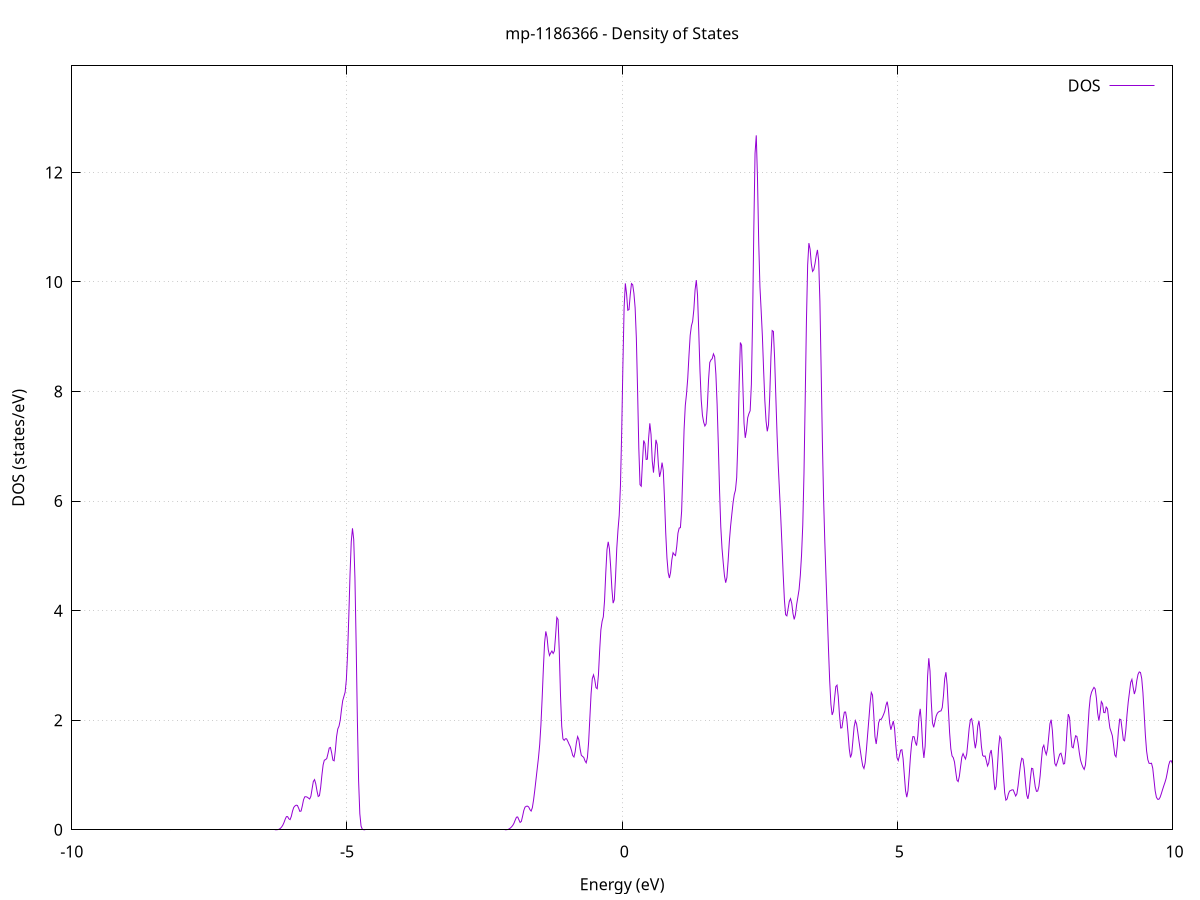 set title 'mp-1186366 - Density of States'
set xlabel 'Energy (eV)'
set ylabel 'DOS (states/eV)'
set grid
set xrange [-10:10]
set yrange [0:13.945]
set xzeroaxis lt -1
set terminal png size 800,600
set output 'mp-1186366_dos_gnuplot.png'
plot '-' using 1:2 with lines title 'DOS'
-8.212600 0.000000
-8.190400 0.000000
-8.168200 0.000000
-8.145900 0.000000
-8.123700 0.000000
-8.101500 0.000000
-8.079200 0.000000
-8.057000 0.000000
-8.034800 0.000000
-8.012500 0.000000
-7.990300 0.000000
-7.968100 0.000000
-7.945800 0.000000
-7.923600 0.000000
-7.901400 0.000000
-7.879100 0.000000
-7.856900 0.000000
-7.834700 0.000000
-7.812400 0.000000
-7.790200 0.000000
-7.768000 0.000000
-7.745700 0.000000
-7.723500 0.000000
-7.701300 0.000000
-7.679000 0.000000
-7.656800 0.000000
-7.634600 0.000000
-7.612300 0.000000
-7.590100 0.000000
-7.567900 0.000000
-7.545600 0.000000
-7.523400 0.000000
-7.501200 0.000000
-7.478900 0.000000
-7.456700 0.000000
-7.434500 0.000000
-7.412200 0.000000
-7.390000 0.000000
-7.367800 0.000000
-7.345500 0.000000
-7.323300 0.000000
-7.301100 0.000000
-7.278800 0.000000
-7.256600 0.000000
-7.234400 0.000000
-7.212100 0.000000
-7.189900 0.000000
-7.167700 0.000000
-7.145400 0.000000
-7.123200 0.000000
-7.101000 0.000000
-7.078700 0.000000
-7.056500 0.000000
-7.034300 0.000000
-7.012000 0.000000
-6.989800 0.000000
-6.967600 0.000000
-6.945300 0.000000
-6.923100 0.000000
-6.900900 0.000000
-6.878600 0.000000
-6.856400 0.000000
-6.834200 0.000000
-6.811900 0.000000
-6.789700 0.000000
-6.767500 0.000000
-6.745200 0.000000
-6.723000 0.000000
-6.700800 0.000000
-6.678500 0.000000
-6.656300 0.000000
-6.634100 0.000000
-6.611800 0.000000
-6.589600 0.000000
-6.567400 0.000000
-6.545100 0.000000
-6.522900 0.000000
-6.500700 0.000000
-6.478400 0.000000
-6.456200 0.000000
-6.434000 0.000000
-6.411700 0.000000
-6.389500 0.000000
-6.367300 0.000000
-6.345000 0.000000
-6.322800 0.000000
-6.300600 0.000100
-6.278300 0.000600
-6.256100 0.003000
-6.233900 0.010000
-6.211600 0.024600
-6.189400 0.048000
-6.167200 0.081600
-6.144900 0.129900
-6.122700 0.191500
-6.100500 0.240200
-6.078200 0.239900
-6.056000 0.199800
-6.033800 0.185700
-6.011500 0.243900
-5.989300 0.340300
-5.967100 0.408300
-5.944800 0.435200
-5.922600 0.449300
-5.900400 0.443800
-5.878100 0.394300
-5.855900 0.335600
-5.833700 0.342400
-5.811400 0.435300
-5.789200 0.547200
-5.767000 0.601500
-5.744700 0.603300
-5.722500 0.595700
-5.700300 0.578900
-5.678000 0.561900
-5.655800 0.610900
-5.633600 0.747500
-5.611300 0.881500
-5.589100 0.915900
-5.566900 0.839300
-5.544600 0.707200
-5.522400 0.607800
-5.500200 0.623200
-5.478000 0.773400
-5.455700 0.995100
-5.433500 1.183100
-5.411300 1.270800
-5.389000 1.280300
-5.366800 1.301400
-5.344600 1.392000
-5.322300 1.492000
-5.300100 1.502500
-5.277900 1.403500
-5.255600 1.272000
-5.233400 1.258600
-5.211200 1.446300
-5.188900 1.701100
-5.166700 1.840700
-5.144500 1.892000
-5.122200 2.000600
-5.100000 2.190700
-5.077800 2.354700
-5.055500 2.434400
-5.033300 2.513200
-5.011100 2.741200
-4.988800 3.212200
-4.966600 3.899000
-4.944400 4.658000
-4.922100 5.258700
-4.899900 5.502700
-4.877700 5.305200
-4.855400 4.601100
-4.833200 3.398100
-4.811000 2.004400
-4.788700 0.896600
-4.766500 0.293500
-4.744300 0.068700
-4.722000 0.011300
-4.699800 0.001300
-4.677600 0.000100
-4.655300 0.000000
-4.633100 0.000000
-4.610900 0.000000
-4.588600 0.000000
-4.566400 0.000000
-4.544200 0.000000
-4.521900 0.000000
-4.499700 0.000000
-4.477500 0.000000
-4.455200 0.000000
-4.433000 0.000000
-4.410800 0.000000
-4.388500 0.000000
-4.366300 0.000000
-4.344100 0.000000
-4.321800 0.000000
-4.299600 0.000000
-4.277400 0.000000
-4.255100 0.000000
-4.232900 0.000000
-4.210700 0.000000
-4.188400 0.000000
-4.166200 0.000000
-4.144000 0.000000
-4.121700 0.000000
-4.099500 0.000000
-4.077300 0.000000
-4.055000 0.000000
-4.032800 0.000000
-4.010600 0.000000
-3.988300 0.000000
-3.966100 0.000000
-3.943900 0.000000
-3.921600 0.000000
-3.899400 0.000000
-3.877200 0.000000
-3.854900 0.000000
-3.832700 0.000000
-3.810500 0.000000
-3.788200 0.000000
-3.766000 0.000000
-3.743800 0.000000
-3.721500 0.000000
-3.699300 0.000000
-3.677100 0.000000
-3.654800 0.000000
-3.632600 0.000000
-3.610400 0.000000
-3.588100 0.000000
-3.565900 0.000000
-3.543700 0.000000
-3.521400 0.000000
-3.499200 0.000000
-3.477000 0.000000
-3.454700 0.000000
-3.432500 0.000000
-3.410300 0.000000
-3.388000 0.000000
-3.365800 0.000000
-3.343600 0.000000
-3.321300 0.000000
-3.299100 0.000000
-3.276900 0.000000
-3.254600 0.000000
-3.232400 0.000000
-3.210200 0.000000
-3.187900 0.000000
-3.165700 0.000000
-3.143500 0.000000
-3.121200 0.000000
-3.099000 0.000000
-3.076800 0.000000
-3.054500 0.000000
-3.032300 0.000000
-3.010100 0.000000
-2.987800 0.000000
-2.965600 0.000000
-2.943400 0.000000
-2.921100 0.000000
-2.898900 0.000000
-2.876700 0.000000
-2.854400 0.000000
-2.832200 0.000000
-2.810000 0.000000
-2.787700 0.000000
-2.765500 0.000000
-2.743300 0.000000
-2.721000 0.000000
-2.698800 0.000000
-2.676600 0.000000
-2.654300 0.000000
-2.632100 0.000000
-2.609900 0.000000
-2.587600 0.000000
-2.565400 0.000000
-2.543200 0.000000
-2.520900 0.000000
-2.498700 0.000000
-2.476500 0.000000
-2.454200 0.000000
-2.432000 0.000000
-2.409800 0.000000
-2.387500 0.000000
-2.365300 0.000000
-2.343100 0.000000
-2.320800 0.000000
-2.298600 0.000000
-2.276400 0.000000
-2.254100 0.000000
-2.231900 0.000000
-2.209700 0.000000
-2.187400 0.000000
-2.165200 0.000000
-2.143000 0.000000
-2.120700 0.000300
-2.098500 0.001500
-2.076300 0.005600
-2.054000 0.015300
-2.031800 0.031600
-2.009600 0.052900
-1.987300 0.080300
-1.965100 0.120400
-1.942900 0.177300
-1.920600 0.229600
-1.898400 0.233900
-1.876200 0.182700
-1.853900 0.133900
-1.831700 0.152600
-1.809500 0.244500
-1.787200 0.351400
-1.765000 0.412900
-1.742800 0.428800
-1.720500 0.431700
-1.698300 0.416300
-1.676100 0.368800
-1.653800 0.341600
-1.631600 0.402500
-1.609400 0.544900
-1.587100 0.724500
-1.564900 0.920600
-1.542700 1.118400
-1.520500 1.313800
-1.498200 1.556200
-1.476000 1.913300
-1.453800 2.394100
-1.431500 2.938800
-1.409300 3.410600
-1.387100 3.621500
-1.364800 3.516300
-1.342600 3.287500
-1.320400 3.181200
-1.298100 3.227900
-1.275900 3.263100
-1.253700 3.218600
-1.231400 3.263300
-1.209200 3.545000
-1.187000 3.876600
-1.164700 3.839100
-1.142500 3.260500
-1.120300 2.464300
-1.098000 1.891700
-1.075800 1.660000
-1.053600 1.632400
-1.031300 1.661000
-1.009100 1.659900
-0.986900 1.615200
-0.964600 1.563300
-0.942400 1.518300
-0.920200 1.447700
-0.897900 1.355900
-0.875700 1.328500
-0.853500 1.424400
-0.831200 1.592400
-0.809000 1.701000
-0.786800 1.645100
-0.764500 1.479100
-0.742300 1.361500
-0.720100 1.339200
-0.697800 1.321600
-0.675600 1.258700
-0.653400 1.222400
-0.631100 1.318100
-0.608900 1.601900
-0.586700 2.040200
-0.564400 2.481700
-0.542200 2.759500
-0.520000 2.827600
-0.497700 2.737600
-0.475500 2.594800
-0.453300 2.575000
-0.431000 2.824500
-0.408800 3.268900
-0.386600 3.647200
-0.364300 3.803500
-0.342100 3.888000
-0.319900 4.180500
-0.297600 4.686500
-0.275400 5.113200
-0.253200 5.257100
-0.230900 5.127200
-0.208700 4.799400
-0.186500 4.401600
-0.164200 4.137200
-0.142000 4.200500
-0.119800 4.617900
-0.097500 5.137000
-0.075300 5.477100
-0.053100 5.741600
-0.030800 6.279900
-0.008600 7.243900
0.013600 8.473300
0.035900 9.538700
0.058100 9.974500
0.080300 9.785800
0.102600 9.484000
0.124800 9.496000
0.147000 9.766900
0.169300 9.970700
0.191500 9.950800
0.213700 9.793100
0.236000 9.528100
0.258200 8.972800
0.280400 8.023700
0.302700 6.971400
0.324900 6.299200
0.347100 6.272200
0.369400 6.718500
0.391600 7.107100
0.413800 7.048500
0.436100 6.760400
0.458300 6.765100
0.480500 7.142900
0.502800 7.419900
0.525000 7.214800
0.547200 6.729700
0.569500 6.520200
0.591700 6.794200
0.613900 7.118900
0.636200 7.034600
0.658400 6.662200
0.680600 6.441800
0.702900 6.540700
0.725100 6.703100
0.747300 6.561100
0.769600 6.042400
0.791800 5.422800
0.814000 4.963600
0.836300 4.694700
0.858500 4.595200
0.880700 4.701800
0.903000 4.928400
0.925200 5.057500
0.947400 5.022900
0.969700 5.005200
0.991900 5.170200
1.014100 5.414500
1.036400 5.507800
1.058600 5.515300
1.080800 5.814700
1.103100 6.537900
1.125300 7.305300
1.147500 7.745800
1.169800 7.959200
1.192000 8.241700
1.214200 8.657400
1.236500 9.026800
1.258700 9.199400
1.280900 9.280200
1.303200 9.499800
1.325400 9.856100
1.347600 10.033800
1.369900 9.755100
1.392100 9.098600
1.414300 8.382000
1.436600 7.853600
1.458800 7.568100
1.481000 7.441600
1.503300 7.371200
1.525500 7.409700
1.547700 7.723500
1.570000 8.215700
1.592200 8.530600
1.614400 8.577000
1.636700 8.600700
1.658900 8.687400
1.681100 8.633600
1.703400 8.314700
1.725600 7.768000
1.747800 7.019000
1.770100 6.188400
1.792300 5.530800
1.814500 5.140200
1.836800 4.874900
1.859000 4.638600
1.881200 4.510500
1.903500 4.603600
1.925700 4.906000
1.947900 5.262300
1.970200 5.538900
1.992400 5.754600
2.014600 5.962600
2.036900 6.117600
2.059100 6.200000
2.081300 6.428900
2.103600 7.106600
2.125800 8.134600
2.148000 8.895000
2.170300 8.845200
2.192500 8.137000
2.214700 7.422200
2.237000 7.154200
2.259200 7.293200
2.281400 7.522300
2.303700 7.597100
2.325900 7.649400
2.348100 8.129200
2.370400 9.324100
2.392600 10.978300
2.414800 12.346500
2.437000 12.677000
2.459300 11.893400
2.481500 10.726000
2.503700 9.914400
2.526000 9.476300
2.548200 9.010900
2.570400 8.395800
2.592700 7.837500
2.614900 7.462500
2.637100 7.273700
2.659400 7.393300
2.681600 7.919400
2.703800 8.629700
2.726100 9.113700
2.748300 9.096600
2.770500 8.607200
2.792800 7.897100
2.815000 7.206300
2.837200 6.639600
2.859500 6.171500
2.881700 5.710700
2.903900 5.199500
2.926200 4.661800
2.948400 4.194700
2.970600 3.925600
2.992900 3.904800
3.015100 4.034300
3.037300 4.169000
3.059600 4.218900
3.081800 4.133000
3.104000 3.948800
3.126300 3.839700
3.148500 3.927500
3.170700 4.110600
3.193000 4.247400
3.215200 4.387800
3.237400 4.644500
3.259700 5.015400
3.281900 5.562700
3.304100 6.507500
3.326400 7.869300
3.348600 9.287000
3.370800 10.311300
3.393100 10.709400
3.415300 10.598800
3.437500 10.331400
3.459800 10.192700
3.482000 10.223800
3.504200 10.332700
3.526500 10.480700
3.548700 10.585500
3.570900 10.387100
3.593200 9.645200
3.615400 8.431100
3.637600 7.124600
3.659900 6.058500
3.682100 5.266800
3.704300 4.608900
3.726600 3.962600
3.748800 3.308000
3.771000 2.720200
3.793300 2.292400
3.815500 2.096000
3.837700 2.161000
3.860000 2.399700
3.882200 2.614800
3.904400 2.640300
3.926700 2.432600
3.948900 2.097300
3.971100 1.857500
3.993400 1.862000
4.015600 2.022000
4.037800 2.147800
4.060100 2.149500
4.082300 2.015200
4.104500 1.760500
4.126800 1.476600
4.149000 1.319400
4.171200 1.388200
4.193500 1.632900
4.215700 1.884200
4.237900 1.991200
4.260200 1.930100
4.282400 1.776300
4.304600 1.609400
4.326900 1.453100
4.349100 1.299300
4.371300 1.166500
4.393600 1.118700
4.415800 1.222200
4.438000 1.459700
4.460300 1.736100
4.482500 2.010900
4.504700 2.297700
4.527000 2.507000
4.549200 2.459000
4.571400 2.110400
4.593700 1.702400
4.615900 1.566000
4.638100 1.740300
4.660400 1.952900
4.682600 2.016800
4.704800 2.014200
4.727100 2.050900
4.749300 2.102100
4.771500 2.162500
4.793800 2.272600
4.816000 2.338800
4.838200 2.205600
4.860500 1.949100
4.882700 1.825800
4.904900 1.907400
4.927200 1.984900
4.949400 1.851700
4.971600 1.554300
4.993900 1.314500
5.016100 1.262800
5.038300 1.348500
5.060600 1.453300
5.082800 1.461400
5.105000 1.298300
5.127300 1.000100
5.149500 0.712200
5.171700 0.595600
5.194000 0.715200
5.216200 1.005400
5.238400 1.332900
5.260700 1.580400
5.282900 1.701400
5.305100 1.698700
5.327400 1.598100
5.349600 1.537200
5.371800 1.712100
5.394100 2.058500
5.416300 2.207900
5.438500 1.949500
5.460800 1.519400
5.483000 1.311400
5.505200 1.525900
5.527500 2.115400
5.549700 2.796000
5.571900 3.131200
5.594200 2.896800
5.616400 2.353100
5.638600 1.952500
5.660900 1.870300
5.683100 1.969300
5.705300 2.074700
5.727600 2.128100
5.749800 2.151500
5.772000 2.164800
5.794300 2.170400
5.816500 2.231300
5.838700 2.450000
5.861000 2.757500
5.883200 2.875900
5.905400 2.644300
5.927700 2.203500
5.949900 1.775900
5.972100 1.479500
5.994400 1.348000
6.016600 1.317000
6.038800 1.238000
6.061100 1.061800
6.083300 0.905800
6.105500 0.880100
6.127800 0.981500
6.150000 1.157100
6.172200 1.327700
6.194500 1.390200
6.216700 1.335700
6.238900 1.292100
6.261200 1.383500
6.283400 1.609500
6.305600 1.854500
6.327900 2.006600
6.350100 2.028700
6.372300 1.896200
6.394500 1.645500
6.416800 1.488500
6.439000 1.615400
6.461200 1.891200
6.483500 1.987600
6.505700 1.801000
6.527900 1.523800
6.550200 1.358200
6.572400 1.339800
6.594600 1.347600
6.616900 1.263500
6.639100 1.165900
6.661300 1.219300
6.683600 1.390100
6.705800 1.456000
6.728000 1.275400
6.750300 0.949100
6.772500 0.725900
6.794700 0.790800
6.817000 1.114600
6.839200 1.488400
6.861400 1.704700
6.883700 1.665300
6.905900 1.383300
6.928100 0.992400
6.950400 0.678200
6.972600 0.540900
6.994800 0.562300
7.017100 0.650600
7.039300 0.706600
7.061500 0.716800
7.083800 0.729100
7.106000 0.728100
7.128200 0.672200
7.150500 0.616400
7.172700 0.656000
7.194900 0.808100
7.217200 1.013900
7.239400 1.198700
7.261600 1.305400
7.283900 1.288900
7.306100 1.124900
7.328300 0.865600
7.350600 0.639200
7.372800 0.563800
7.395000 0.682800
7.417300 0.928800
7.439500 1.122300
7.461700 1.114400
7.484000 0.949400
7.506200 0.783100
7.528400 0.701300
7.550700 0.706400
7.572900 0.794600
7.595100 0.985700
7.617400 1.261900
7.639600 1.495200
7.661800 1.543000
7.684100 1.439000
7.706300 1.372800
7.728500 1.469800
7.750800 1.698100
7.773000 1.935300
7.795200 2.009500
7.817500 1.809900
7.839700 1.457700
7.861900 1.210200
7.884200 1.167200
7.906400 1.229800
7.928600 1.307700
7.950900 1.380100
7.973100 1.398100
7.995300 1.316200
8.017600 1.200800
8.039800 1.208100
8.062000 1.449800
8.084300 1.842000
8.106500 2.111300
8.128700 2.050500
8.151000 1.753000
8.173200 1.512200
8.195400 1.495800
8.217700 1.618300
8.239900 1.716200
8.262100 1.704400
8.284400 1.580700
8.306600 1.407700
8.328800 1.271700
8.351100 1.197700
8.373300 1.140500
8.395500 1.101900
8.417800 1.180300
8.440000 1.444500
8.462200 1.832400
8.484500 2.197600
8.506700 2.421400
8.528900 2.511100
8.551200 2.559600
8.573400 2.599900
8.595600 2.570500
8.617900 2.398500
8.640100 2.129200
8.662300 1.992200
8.684600 2.138200
8.706800 2.340000
8.729000 2.301500
8.751300 2.139900
8.773500 2.137600
8.795700 2.241000
8.818000 2.210500
8.840200 2.025000
8.862400 1.857600
8.884700 1.789900
8.906900 1.717100
8.929100 1.547900
8.951400 1.365400
8.973600 1.331500
8.995800 1.515800
9.018100 1.813400
9.040300 2.020100
9.062500 2.010100
9.084800 1.827400
9.107000 1.641800
9.129200 1.623800
9.151500 1.816500
9.173700 2.102900
9.195900 2.333600
9.218200 2.511700
9.240400 2.690000
9.262600 2.745000
9.284900 2.601800
9.307100 2.477900
9.329300 2.554600
9.351600 2.724400
9.373800 2.837900
9.396000 2.881900
9.418300 2.871100
9.440500 2.762100
9.462700 2.504800
9.485000 2.122400
9.507200 1.727200
9.529400 1.437800
9.551700 1.280100
9.573900 1.214000
9.596100 1.210300
9.618400 1.214800
9.640600 1.126300
9.662800 0.921200
9.685100 0.711700
9.707300 0.595700
9.729500 0.557100
9.751800 0.556000
9.774000 0.591200
9.796200 0.656500
9.818500 0.729800
9.840700 0.799800
9.862900 0.864800
9.885200 0.940500
9.907400 1.053000
9.929600 1.176600
9.951900 1.249800
9.974100 1.261700
9.996300 1.216700
10.018600 1.078500
10.040800 0.864400
10.063000 0.702300
10.085300 0.706500
10.107500 0.855000
10.129700 1.028100
10.152000 1.111600
10.174200 1.059200
10.196400 0.910000
10.218700 0.749800
10.240900 0.652500
10.263100 0.649800
10.285400 0.759900
10.307600 1.006100
10.329800 1.337900
10.352000 1.599500
10.374300 1.679300
10.396500 1.643400
10.418700 1.611600
10.441000 1.558200
10.463200 1.406600
10.485400 1.217100
10.507700 1.082000
10.529900 0.990400
10.552100 0.947400
10.574400 1.047300
10.596600 1.294500
10.618800 1.504500
10.641100 1.497400
10.663300 1.293600
10.685500 1.074900
10.707800 0.983800
10.730000 0.994900
10.752200 1.026900
10.774500 1.074600
10.796700 1.115500
10.818900 1.055100
10.841200 0.899600
10.863400 0.829200
10.885600 0.992300
10.907900 1.304900
10.930100 1.535600
10.952300 1.543400
10.974600 1.368200
10.996800 1.163200
11.019000 1.057100
11.041300 1.040500
11.063500 1.051500
11.085700 1.142300
11.108000 1.396300
11.130200 1.711500
11.152400 1.863300
11.174700 1.772900
11.196900 1.586400
11.219100 1.526500
11.241400 1.710600
11.263600 2.037000
11.285800 2.250200
11.308100 2.206000
11.330300 2.027600
11.352500 1.935100
11.374800 1.995500
11.397000 2.078500
11.419200 1.998000
11.441500 1.689700
11.463700 1.286500
11.485900 0.981600
11.508200 0.849800
11.530400 0.873300
11.552600 1.032800
11.574900 1.259300
11.597100 1.414100
11.619300 1.445000
11.641600 1.441400
11.663800 1.438100
11.686000 1.351100
11.708300 1.168000
11.730500 0.998600
11.752700 0.942700
11.775000 1.031400
11.797200 1.215300
11.819400 1.397000
11.841700 1.538800
11.863900 1.667300
11.886100 1.753800
11.908400 1.709400
11.930600 1.539700
11.952800 1.404300
11.975100 1.471500
11.997300 1.754100
12.019500 2.090600
12.041800 2.275700
12.064000 2.228000
12.086200 2.022500
12.108500 1.761300
12.130700 1.511200
12.152900 1.368300
12.175200 1.391400
12.197400 1.495300
12.219600 1.566800
12.241900 1.576700
12.264100 1.550600
12.286300 1.570100
12.308600 1.730500
12.330800 1.980900
12.353000 2.119700
12.375300 2.051600
12.397500 1.931000
12.419700 1.960400
12.442000 2.181000
12.464200 2.493400
12.486400 2.726600
12.508700 2.721000
12.530900 2.486700
12.553100 2.210300
12.575400 2.030500
12.597600 1.912400
12.619800 1.797200
12.642100 1.766000
12.664300 1.920800
12.686500 2.157700
12.708800 2.227700
12.731000 2.026100
12.753200 1.725000
12.775500 1.579100
12.797700 1.663900
12.819900 1.865600
12.842200 2.062400
12.864400 2.241700
12.886600 2.413400
12.908900 2.451000
12.931100 2.237500
12.953300 1.946600
12.975600 1.854800
12.997800 1.968600
13.020000 2.095800
13.042300 2.120400
13.064500 2.048100
13.086700 1.928700
13.109000 1.848300
13.131200 1.904100
13.153400 2.089400
13.175700 2.259200
13.197900 2.289700
13.220100 2.229800
13.242400 2.210300
13.264600 2.257800
13.286800 2.291600
13.309100 2.242100
13.331300 2.108500
13.353500 1.940700
13.375800 1.802100
13.398000 1.728000
13.420200 1.674200
13.442500 1.541900
13.464700 1.319000
13.486900 1.157500
13.509200 1.215800
13.531400 1.453900
13.553600 1.684100
13.575900 1.798500
13.598100 1.859100
13.620300 1.973500
13.642600 2.166800
13.664800 2.411100
13.687000 2.692400
13.709300 2.951800
13.731500 3.027600
13.753700 2.792800
13.776000 2.339400
13.798200 1.933500
13.820400 1.804800
13.842700 2.016700
13.864900 2.452300
13.887100 2.837200
13.909400 2.892800
13.931600 2.629400
13.953800 2.370200
13.976100 2.365600
13.998300 2.503700
14.020500 2.486500
14.042800 2.259400
14.065000 2.095800
14.087200 2.159600
14.109500 2.211700
14.131700 1.961600
14.153900 1.505500
14.176200 1.159500
14.198400 1.048400
14.220600 1.086500
14.242900 1.181000
14.265100 1.291900
14.287300 1.397000
14.309500 1.475400
14.331800 1.532000
14.354000 1.585900
14.376200 1.608600
14.398500 1.561800
14.420700 1.488100
14.442900 1.453600
14.465200 1.433200
14.487400 1.358600
14.509600 1.250200
14.531900 1.179300
14.554100 1.138200
14.576300 1.079400
14.598600 1.006900
14.620800 0.941600
14.643000 0.876800
14.665300 0.800200
14.687500 0.719500
14.709700 0.665900
14.732000 0.671700
14.754200 0.737700
14.776400 0.831800
14.798700 0.916400
14.820900 0.964000
14.843100 0.979800
14.865400 1.027500
14.887600 1.153800
14.909800 1.280100
14.932100 1.282000
14.954300 1.181300
14.976500 1.124600
14.998800 1.168300
15.021000 1.224500
15.043200 1.218800
15.065500 1.180500
15.087700 1.193100
15.109900 1.305500
15.132200 1.452400
15.154400 1.508100
15.176600 1.470200
15.198900 1.488100
15.221100 1.657500
15.243300 1.873500
15.265600 1.945200
15.287800 1.851200
15.310000 1.797600
15.332300 1.929600
15.354500 2.103500
15.376700 2.073500
15.399000 1.800000
15.421200 1.457700
15.443400 1.241900
15.465700 1.284400
15.487900 1.626600
15.510100 2.120300
15.532400 2.483300
15.554600 2.572100
15.576800 2.459900
15.599100 2.230600
15.621300 1.930300
15.643500 1.695000
15.665800 1.653100
15.688000 1.731600
15.710200 1.782400
15.732500 1.791100
15.754700 1.820000
15.776900 1.919900
15.799200 2.132600
15.821400 2.385600
15.843600 2.444100
15.865900 2.170700
15.888100 1.758000
15.910300 1.534600
15.932600 1.615700
15.954800 1.826100
15.977000 1.925100
15.999300 1.897100
16.021500 1.960900
16.043700 2.240400
16.066000 2.539900
16.088200 2.569500
16.110400 2.302700
16.132700 1.963000
16.154900 1.755600
16.177100 1.739000
16.199400 1.829200
16.221600 1.873500
16.243800 1.822600
16.266100 1.769700
16.288300 1.796200
16.310500 1.954700
16.332800 2.298300
16.355000 2.732600
16.377200 3.008700
16.399500 2.941200
16.421700 2.549400
16.443900 2.072200
16.466200 1.793400
16.488400 1.727700
16.510600 1.647500
16.532900 1.480500
16.555100 1.401800
16.577300 1.500900
16.599600 1.630200
16.621800 1.633900
16.644000 1.546600
16.666300 1.476000
16.688500 1.432400
16.710700 1.399300
16.733000 1.411200
16.755200 1.453100
16.777400 1.421000
16.799700 1.266400
16.821900 1.117800
16.844100 1.168400
16.866400 1.429400
16.888600 1.694700
16.910800 1.782500
16.933100 1.696400
16.955300 1.534900
16.977500 1.385700
16.999800 1.314900
17.022000 1.327600
17.044200 1.341100
17.066500 1.294100
17.088700 1.235200
17.110900 1.232000
17.133200 1.253600
17.155400 1.233800
17.177600 1.240000
17.199900 1.445100
17.222100 1.894700
17.244300 2.417600
17.266600 2.779400
17.288800 2.855200
17.311000 2.682700
17.333300 2.411000
17.355500 2.196800
17.377700 2.130400
17.400000 2.203500
17.422200 2.340700
17.444400 2.500800
17.466700 2.686500
17.488900 2.841100
17.511100 2.816700
17.533400 2.514200
17.555600 2.049300
17.577800 1.659300
17.600100 1.454100
17.622300 1.383600
17.644500 1.363800
17.666800 1.352200
17.689000 1.368300
17.711200 1.433300
17.733500 1.510000
17.755700 1.563800
17.777900 1.603300
17.800200 1.623000
17.822400 1.618300
17.844600 1.620200
17.866900 1.644000
17.889100 1.703200
17.911300 1.859900
17.933600 2.129200
17.955800 2.377900
17.978000 2.449000
18.000300 2.360000
18.022500 2.228000
18.044700 2.043900
18.067000 1.738300
18.089200 1.381100
18.111400 1.142000
18.133700 1.121400
18.155900 1.268900
18.178100 1.476400
18.200400 1.738500
18.222600 2.094300
18.244800 2.432300
18.267100 2.543100
18.289300 2.364400
18.311500 2.061200
18.333700 1.837900
18.356000 1.738500
18.378200 1.697600
18.400400 1.688300
18.422700 1.725600
18.444900 1.792100
18.467100 1.828000
18.489400 1.819300
18.511600 1.850400
18.533800 1.981000
18.556100 2.122400
18.578300 2.166900
18.600500 2.160100
18.622800 2.199400
18.645000 2.277200
18.667200 2.324100
18.689500 2.303700
18.711700 2.255100
18.733900 2.276700
18.756200 2.385700
18.778400 2.435400
18.800600 2.308600
18.822900 2.124500
18.845100 2.081300
18.867300 2.171100
18.889600 2.235100
18.911800 2.208300
18.934000 2.159900
18.956300 2.157100
18.978500 2.168800
19.000700 2.092100
19.023000 1.887400
19.045200 1.651100
19.067400 1.492400
19.089700 1.412000
19.111900 1.360500
19.134100 1.332500
19.156400 1.355000
19.178600 1.404600
19.200800 1.387500
19.223100 1.239300
19.245300 1.039200
19.267500 0.977700
19.289800 1.146500
19.312000 1.422300
19.334200 1.652700
19.356500 1.823500
19.378700 1.930200
19.400900 1.876100
19.423200 1.632000
19.445400 1.375900
19.467600 1.336700
19.489900 1.487100
19.512100 1.553800
19.534300 1.432500
19.556600 1.356200
19.578800 1.532900
19.601000 1.876600
19.623300 2.171600
19.645500 2.306700
19.667700 2.304100
19.690000 2.212900
19.712200 2.042900
19.734400 1.816800
19.756700 1.592000
19.778900 1.397800
19.801100 1.265000
19.823400 1.284400
19.845600 1.499000
19.867800 1.798500
19.890100 2.011300
19.912300 2.065800
19.934500 2.048700
19.956800 2.104000
19.979000 2.239300
20.001200 2.291900
20.023500 2.211000
20.045700 2.198100
20.067900 2.369000
20.090200 2.576400
20.112400 2.682900
20.134600 2.680600
20.156900 2.586700
20.179100 2.457900
20.201300 2.427100
20.223600 2.578200
20.245800 2.804800
20.268000 2.938300
20.290300 2.972400
20.312500 2.962600
20.334700 2.865700
20.357000 2.675200
20.379200 2.484300
20.401400 2.347300
20.423700 2.295300
20.445900 2.427000
20.468100 2.765900
20.490400 3.082300
20.512600 3.113300
20.534800 2.922400
20.557100 2.756200
20.579300 2.685100
20.601500 2.649800
20.623800 2.689300
20.646000 2.941000
20.668200 3.468700
20.690500 4.078100
20.712700 4.365400
20.734900 4.130300
20.757200 3.625900
20.779400 3.192200
20.801600 2.888000
20.823900 2.676500
20.846100 2.600100
20.868300 2.615500
20.890600 2.568700
20.912800 2.396600
20.935000 2.177100
20.957300 1.995000
20.979500 1.869600
21.001700 1.834200
21.024000 1.993700
21.046200 2.387500
21.068400 2.832900
21.090700 3.053900
21.112900 2.976400
21.135100 2.773800
21.157400 2.662700
21.179600 2.776500
21.201800 3.107500
21.224100 3.447300
21.246300 3.505500
21.268500 3.208100
21.290800 2.831100
21.313000 2.729300
21.335200 2.897200
21.357500 2.901400
21.379700 2.427800
21.401900 1.758500
21.424200 1.407600
21.446400 1.496800
21.468600 1.765300
21.490900 1.981300
21.513100 2.116900
21.535300 2.223400
21.557600 2.349400
21.579800 2.595200
21.602000 3.021100
21.624300 3.453100
21.646500 3.599200
21.668700 3.369300
21.691000 2.909200
21.713200 2.415700
21.735400 2.040300
21.757700 1.857500
21.779900 1.858300
21.802100 1.972600
21.824400 2.102800
21.846600 2.207200
21.868800 2.301300
21.891100 2.334600
21.913300 2.201600
21.935500 1.960200
21.957800 1.865400
21.980000 2.052700
22.002200 2.355600
22.024500 2.559600
22.046700 2.687800
22.068900 2.913100
22.091200 3.265300
22.113400 3.549100
22.135600 3.562800
22.157900 3.322900
22.180100 3.036000
22.202300 2.865000
22.224600 2.796800
22.246800 2.742200
22.269000 2.659600
22.291200 2.546900
22.313500 2.376300
22.335700 2.131000
22.357900 1.893100
22.380200 1.794300
22.402400 1.863800
22.424600 1.989000
22.446900 2.081200
22.469100 2.193300
22.491300 2.419400
22.513600 2.792200
22.535800 3.236300
22.558000 3.546600
22.580300 3.534500
22.602500 3.207000
22.624700 2.759500
22.647000 2.462700
22.669200 2.496600
22.691400 2.748100
22.713700 2.868300
22.735900 2.713500
22.758100 2.601800
22.780400 2.922600
22.802600 3.597600
22.824800 4.137000
22.847100 4.222300
22.869300 4.011100
22.891500 3.777700
22.913800 3.510000
22.936000 3.041500
22.958200 2.399000
22.980500 1.861900
23.002700 1.726000
23.024900 2.022600
23.047200 2.473500
23.069400 2.744000
23.091600 2.713800
23.113900 2.490700
23.136100 2.260400
23.158300 2.192600
23.180600 2.341100
23.202800 2.538700
23.225000 2.544400
23.247300 2.328600
23.269500 2.084800
23.291700 2.019700
23.314000 2.242800
23.336200 2.693400
23.358400 3.126800
23.380700 3.357800
23.402900 3.393400
23.425100 3.241200
23.447400 2.911600
23.469600 2.595500
23.491800 2.482300
23.514100 2.532500
23.536300 2.643300
23.558500 2.777100
23.580800 2.864400
23.603000 2.831300
23.625200 2.690100
23.647500 2.511200
23.669700 2.386500
23.691900 2.413300
23.714200 2.647700
23.736400 3.027800
23.758600 3.356300
23.780900 3.449600
23.803100 3.328400
23.825300 3.181400
23.847600 3.165600
23.869800 3.329800
23.892000 3.609300
23.914300 3.797500
23.936500 3.699500
23.958700 3.336700
23.981000 2.889600
24.003200 2.500400
24.025400 2.193100
24.047700 1.935700
24.069900 1.749700
24.092100 1.715000
24.114400 1.847600
24.136600 2.031100
24.158800 2.135200
24.181100 2.156400
24.203300 2.188600
24.225500 2.315300
24.247800 2.581200
24.270000 3.005300
24.292200 3.504900
24.314500 3.820400
24.336700 3.701700
24.358900 3.221800
24.381200 2.759200
24.403400 2.602500
24.425600 2.661900
24.447900 2.685400
24.470100 2.677300
24.492300 2.915700
24.514600 3.544500
24.536800 4.287900
24.559000 4.663500
24.581300 4.426600
24.603500 3.773600
24.625700 3.123300
24.648000 2.751800
24.670200 2.680100
24.692400 2.774200
24.714700 2.878400
24.736900 2.924600
24.759100 2.905200
24.781400 2.761400
24.803600 2.459000
24.825800 2.140000
24.848100 1.965500
24.870300 1.900800
24.892500 1.876400
24.914800 1.943100
24.937000 2.116900
24.959200 2.339000
24.981500 2.624500
25.003700 2.992000
25.025900 3.279100
25.048200 3.270500
25.070400 2.971400
25.092600 2.608200
25.114900 2.409400
25.137100 2.443400
25.159300 2.598500
25.181600 2.652900
25.203800 2.446900
25.226000 2.046100
25.248300 1.677400
25.270500 1.553000
25.292700 1.755400
25.315000 2.126900
25.337200 2.327500
25.359400 2.209300
25.381700 2.021400
25.403900 2.048000
25.426100 2.251100
25.448400 2.438700
25.470600 2.554200
25.492800 2.642900
25.515100 2.689000
25.537300 2.599400
25.559500 2.342800
25.581800 2.046100
25.604000 1.869900
25.626200 1.821700
25.648500 1.794800
25.670700 1.764300
25.692900 1.820200
25.715200 1.965000
25.737400 2.028900
25.759600 1.899800
25.781900 1.707000
25.804100 1.707000
25.826300 2.045300
25.848600 2.580600
25.870800 2.948100
25.893000 2.915400
25.915300 2.641100
25.937500 2.481200
25.959700 2.582600
25.982000 2.771500
26.004200 2.846800
26.026400 2.795500
26.048700 2.680500
26.070900 2.536100
26.093100 2.378600
26.115400 2.200500
26.137600 2.010400
26.159800 1.866700
26.182100 1.776900
26.204300 1.675500
26.226500 1.610100
26.248700 1.755500
26.271000 2.139500
26.293200 2.510900
26.315400 2.559900
26.337700 2.237800
26.359900 1.806900
26.382100 1.549900
26.404400 1.509000
26.426600 1.537900
26.448800 1.529100
26.471100 1.511200
26.493300 1.566900
26.515500 1.756000
26.537800 2.050700
26.560000 2.289400
26.582200 2.347800
26.604500 2.341400
26.626700 2.477500
26.648900 2.751700
26.671200 2.938900
26.693400 2.880700
26.715600 2.671500
26.737900 2.520800
26.760100 2.518300
26.782300 2.614900
26.804600 2.744800
26.826800 2.837700
26.849000 2.785700
26.871300 2.544000
26.893500 2.254300
26.915700 2.124300
26.938000 2.168100
26.960200 2.250200
26.982400 2.324900
27.004700 2.425900
27.026900 2.537400
27.049100 2.598300
27.071400 2.552300
27.093600 2.429300
27.115800 2.381300
27.138100 2.515000
27.160300 2.759200
27.182500 2.972400
27.204800 3.056600
27.227000 2.978300
27.249200 2.766200
27.271500 2.466100
27.293700 2.151700
27.315900 1.968500
27.338200 1.976800
27.360400 2.035500
27.382600 2.024200
27.404900 2.003800
27.427100 2.044600
27.449300 2.078600
27.471600 1.989600
27.493800 1.760000
27.516000 1.481500
27.538300 1.257300
27.560500 1.131500
27.582700 1.069700
27.605000 1.020600
27.627200 1.020500
27.649400 1.135100
27.671700 1.302300
27.693900 1.365900
27.716100 1.261700
27.738400 1.089200
27.760600 0.996900
27.782800 1.048900
27.805100 1.208100
27.827300 1.413900
27.849500 1.639000
27.871800 1.834800
27.894000 1.912700
27.916200 1.869300
27.938500 1.811900
27.960700 1.802300
27.982900 1.788700
28.005200 1.728800
28.027400 1.683400
28.049600 1.709300
28.071900 1.728500
28.094100 1.652600
28.116300 1.554100
28.138600 1.544900
28.160800 1.597900
28.183000 1.619200
28.205300 1.605600
28.227500 1.647500
28.249700 1.805200
28.272000 2.007000
28.294200 2.090900
28.316400 1.986400
28.338700 1.839300
28.360900 1.899600
28.383100 2.270700
28.405400 2.768000
28.427600 3.052200
28.449800 2.966600
28.472100 2.673300
28.494300 2.401800
28.516500 2.241500
28.538800 2.221300
28.561000 2.419200
28.583200 2.880400
28.605500 3.414400
28.627700 3.651900
28.649900 3.460600
28.672200 3.080800
28.694400 2.775000
28.716600 2.595300
28.738900 2.466900
28.761100 2.334900
28.783300 2.214700
28.805600 2.149800
28.827800 2.167600
28.850000 2.237200
28.872300 2.287900
28.894500 2.360300
28.916700 2.612400
28.939000 3.039600
28.961200 3.388400
28.983400 3.474000
29.005700 3.405400
29.027900 3.405600
29.050100 3.537400
29.072400 3.675900
29.094600 3.680400
29.116800 3.554500
29.139100 3.443200
29.161300 3.486900
29.183500 3.641600
29.205800 3.666400
29.228000 3.439300
29.250200 3.175700
29.272500 3.164000
29.294700 3.422200
29.316900 3.680100
29.339200 3.669900
29.361400 3.424300
29.383600 3.226700
29.405900 3.319500
29.428100 3.681600
29.450300 3.978400
29.472600 3.853200
29.494800 3.329000
29.517000 2.711900
29.539300 2.238500
29.561500 1.975800
29.583700 1.858600
29.606000 1.825900
29.628200 1.920700
29.650400 2.127200
29.672700 2.294400
29.694900 2.317800
29.717100 2.243600
29.739400 2.174200
29.761600 2.133400
29.783800 2.066200
29.806100 1.965700
29.828300 1.915000
29.850500 1.985000
29.872800 2.180800
29.895000 2.489100
29.917200 2.839100
29.939500 3.012200
29.961700 2.810600
29.983900 2.346100
30.006200 1.958300
30.028400 1.895100
30.050600 2.200600
30.072900 2.782300
30.095100 3.419400
30.117300 3.763400
30.139600 3.626500
30.161800 3.314100
30.184000 3.329300
30.206200 3.714200
30.228500 4.006700
30.250700 3.873100
30.272900 3.491100
30.295200 3.250200
30.317400 3.325400
30.339600 3.595200
30.361900 3.772500
30.384100 3.656700
30.406300 3.360700
30.428600 3.169400
30.450800 3.181600
30.473000 3.245600
30.495300 3.209300
30.517500 3.094100
30.539700 3.057300
30.562000 3.232900
30.584200 3.546000
30.606400 3.738100
30.628700 3.682900
30.650900 3.565100
30.673100 3.637500
30.695400 3.891800
30.717600 4.092500
30.739800 4.119400
30.762100 4.053500
30.784300 3.890400
30.806500 3.489600
30.828800 2.863900
30.851000 2.261300
30.873200 1.929000
30.895500 1.945900
30.917700 2.249000
30.939900 2.655200
30.962200 2.912900
30.984400 2.901400
31.006600 2.722500
31.028900 2.560800
31.051100 2.552800
31.073300 2.713900
31.095600 2.927500
31.117800 3.071200
31.140000 3.130700
31.162300 3.150600
31.184500 3.129500
31.206700 3.047600
31.229000 2.976900
31.251200 3.061100
31.273400 3.304500
31.295700 3.480700
31.317900 3.429800
31.340100 3.273400
31.362400 3.170400
31.384600 3.117800
31.406800 3.076500
31.429100 3.074400
31.451300 3.147700
31.473500 3.328300
31.495800 3.666100
31.518000 4.101400
31.540200 4.385900
31.562500 4.302600
31.584700 3.888300
31.606900 3.395700
31.629200 3.089000
31.651400 2.996800
31.673600 2.944500
31.695900 2.896800
31.718100 2.985700
31.740300 3.160600
31.762600 3.180400
31.784800 2.990900
31.807000 2.793300
31.829300 2.697200
31.851500 2.589500
31.873700 2.382000
31.896000 2.138800
31.918200 1.934100
31.940400 1.787200
31.962700 1.786200
31.984900 2.079800
32.007100 2.616200
32.029400 3.049300
32.051600 3.068500
32.073800 2.705600
32.096100 2.247900
32.118300 2.010800
32.140500 2.160300
32.162800 2.574100
32.185000 2.924500
32.207200 3.028100
32.229500 3.066300
32.251700 3.295200
32.273900 3.632300
32.296200 3.791900
32.318400 3.686400
32.340600 3.427700
32.362900 3.088200
32.385100 2.685700
32.407300 2.313200
32.429600 2.094700
32.451800 2.034100
32.474000 2.054200
32.496300 2.113100
32.518500 2.158400
32.540700 2.119900
32.563000 2.048400
32.585200 2.079200
32.607400 2.211800
32.629700 2.328300
32.651900 2.399900
32.674100 2.482700
32.696400 2.559200
32.718600 2.506000
32.740800 2.250300
32.763100 1.929300
32.785300 1.757600
32.807500 1.730400
32.829800 1.656500
32.852000 1.482500
32.874200 1.374100
32.896500 1.443400
32.918700 1.599800
32.940900 1.738900
32.963200 1.869800
32.985400 1.982400
33.007600 1.983100
33.029900 1.835900
33.052100 1.623300
33.074300 1.444300
33.096600 1.337700
33.118800 1.277100
33.141000 1.195400
33.163300 1.038900
33.185500 0.840900
33.207700 0.711600
33.230000 0.699600
33.252200 0.729800
33.274400 0.745300
33.296700 0.799600
33.318900 0.935600
33.341100 1.089300
33.363400 1.148000
33.385600 1.041400
33.407800 0.822400
33.430100 0.660800
33.452300 0.659400
33.474500 0.715000
33.496800 0.682800
33.519000 0.574800
33.541200 0.473800
33.563500 0.388800
33.585700 0.295600
33.607900 0.206700
33.630200 0.151500
33.652400 0.130400
33.674600 0.116400
33.696900 0.107700
33.719100 0.146700
33.741300 0.259500
33.763600 0.391200
33.785800 0.441700
33.808000 0.381400
33.830300 0.276900
33.852500 0.198100
33.874700 0.156200
33.897000 0.124700
33.919200 0.090600
33.941400 0.067600
33.963700 0.064700
33.985900 0.072000
34.008100 0.084800
34.030400 0.114300
34.052600 0.168700
34.074800 0.231600
34.097100 0.265500
34.119300 0.247000
34.141500 0.188900
34.163700 0.121400
34.186000 0.072800
34.208200 0.055200
34.230400 0.054500
34.252700 0.048200
34.274900 0.031100
34.297100 0.014000
34.319400 0.004300
34.341600 0.000900
34.363800 0.000100
34.386100 0.000000
34.408300 0.000000
34.430500 0.000000
34.452800 0.000000
34.475000 0.000000
34.497200 0.000000
34.519500 0.000000
34.541700 0.000000
34.563900 0.000000
34.586200 0.000000
34.608400 0.000000
34.630600 0.000000
34.652900 0.000000
34.675100 0.000000
34.697300 0.000000
34.719600 0.000000
34.741800 0.000000
34.764000 0.000000
34.786300 0.000000
34.808500 0.000000
34.830700 0.000000
34.853000 0.000000
34.875200 0.000000
34.897400 0.000000
34.919700 0.000000
34.941900 0.000000
34.964100 0.000000
34.986400 0.000000
35.008600 0.000000
35.030800 0.000000
35.053100 0.000000
35.075300 0.000000
35.097500 0.000000
35.119800 0.000000
35.142000 0.000000
35.164200 0.000000
35.186500 0.000000
35.208700 0.000000
35.230900 0.000000
35.253200 0.000000
35.275400 0.000000
35.297600 0.000000
35.319900 0.000000
35.342100 0.000000
35.364300 0.000000
35.386600 0.000000
35.408800 0.000000
35.431000 0.000000
35.453300 0.000000
35.475500 0.000000
35.497700 0.000000
35.520000 0.000000
35.542200 0.000000
35.564400 0.000000
35.586700 0.000000
35.608900 0.000000
35.631100 0.000000
35.653400 0.000000
35.675600 0.000000
35.697800 0.000000
35.720100 0.000000
35.742300 0.000000
35.764500 0.000000
35.786800 0.000000
35.809000 0.000000
35.831200 0.000000
35.853500 0.000000
35.875700 0.000000
35.897900 0.000000
35.920200 0.000000
35.942400 0.000000
35.964600 0.000000
35.986900 0.000000
36.009100 0.000000
36.031300 0.000000
36.053600 0.000000
36.075800 0.000000
36.098000 0.000000
36.120300 0.000000
36.142500 0.000000
36.164700 0.000000
36.187000 0.000000
36.209200 0.000000
36.231400 0.000000
36.253700 0.000000
e
